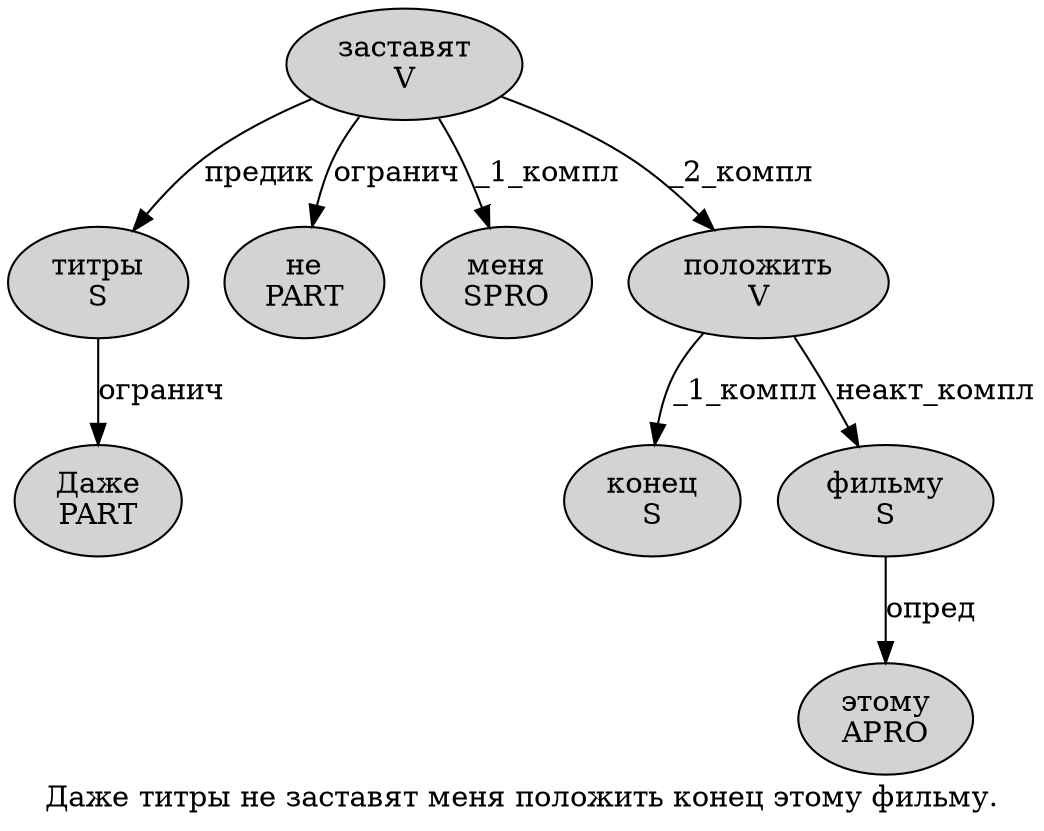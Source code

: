 digraph SENTENCE_1900 {
	graph [label="Даже титры не заставят меня положить конец этому фильму."]
	node [style=filled]
		0 [label="Даже
PART" color="" fillcolor=lightgray penwidth=1 shape=ellipse]
		1 [label="титры
S" color="" fillcolor=lightgray penwidth=1 shape=ellipse]
		2 [label="не
PART" color="" fillcolor=lightgray penwidth=1 shape=ellipse]
		3 [label="заставят
V" color="" fillcolor=lightgray penwidth=1 shape=ellipse]
		4 [label="меня
SPRO" color="" fillcolor=lightgray penwidth=1 shape=ellipse]
		5 [label="положить
V" color="" fillcolor=lightgray penwidth=1 shape=ellipse]
		6 [label="конец
S" color="" fillcolor=lightgray penwidth=1 shape=ellipse]
		7 [label="этому
APRO" color="" fillcolor=lightgray penwidth=1 shape=ellipse]
		8 [label="фильму
S" color="" fillcolor=lightgray penwidth=1 shape=ellipse]
			3 -> 1 [label="предик"]
			3 -> 2 [label="огранич"]
			3 -> 4 [label="_1_компл"]
			3 -> 5 [label="_2_компл"]
			8 -> 7 [label="опред"]
			5 -> 6 [label="_1_компл"]
			5 -> 8 [label="неакт_компл"]
			1 -> 0 [label="огранич"]
}